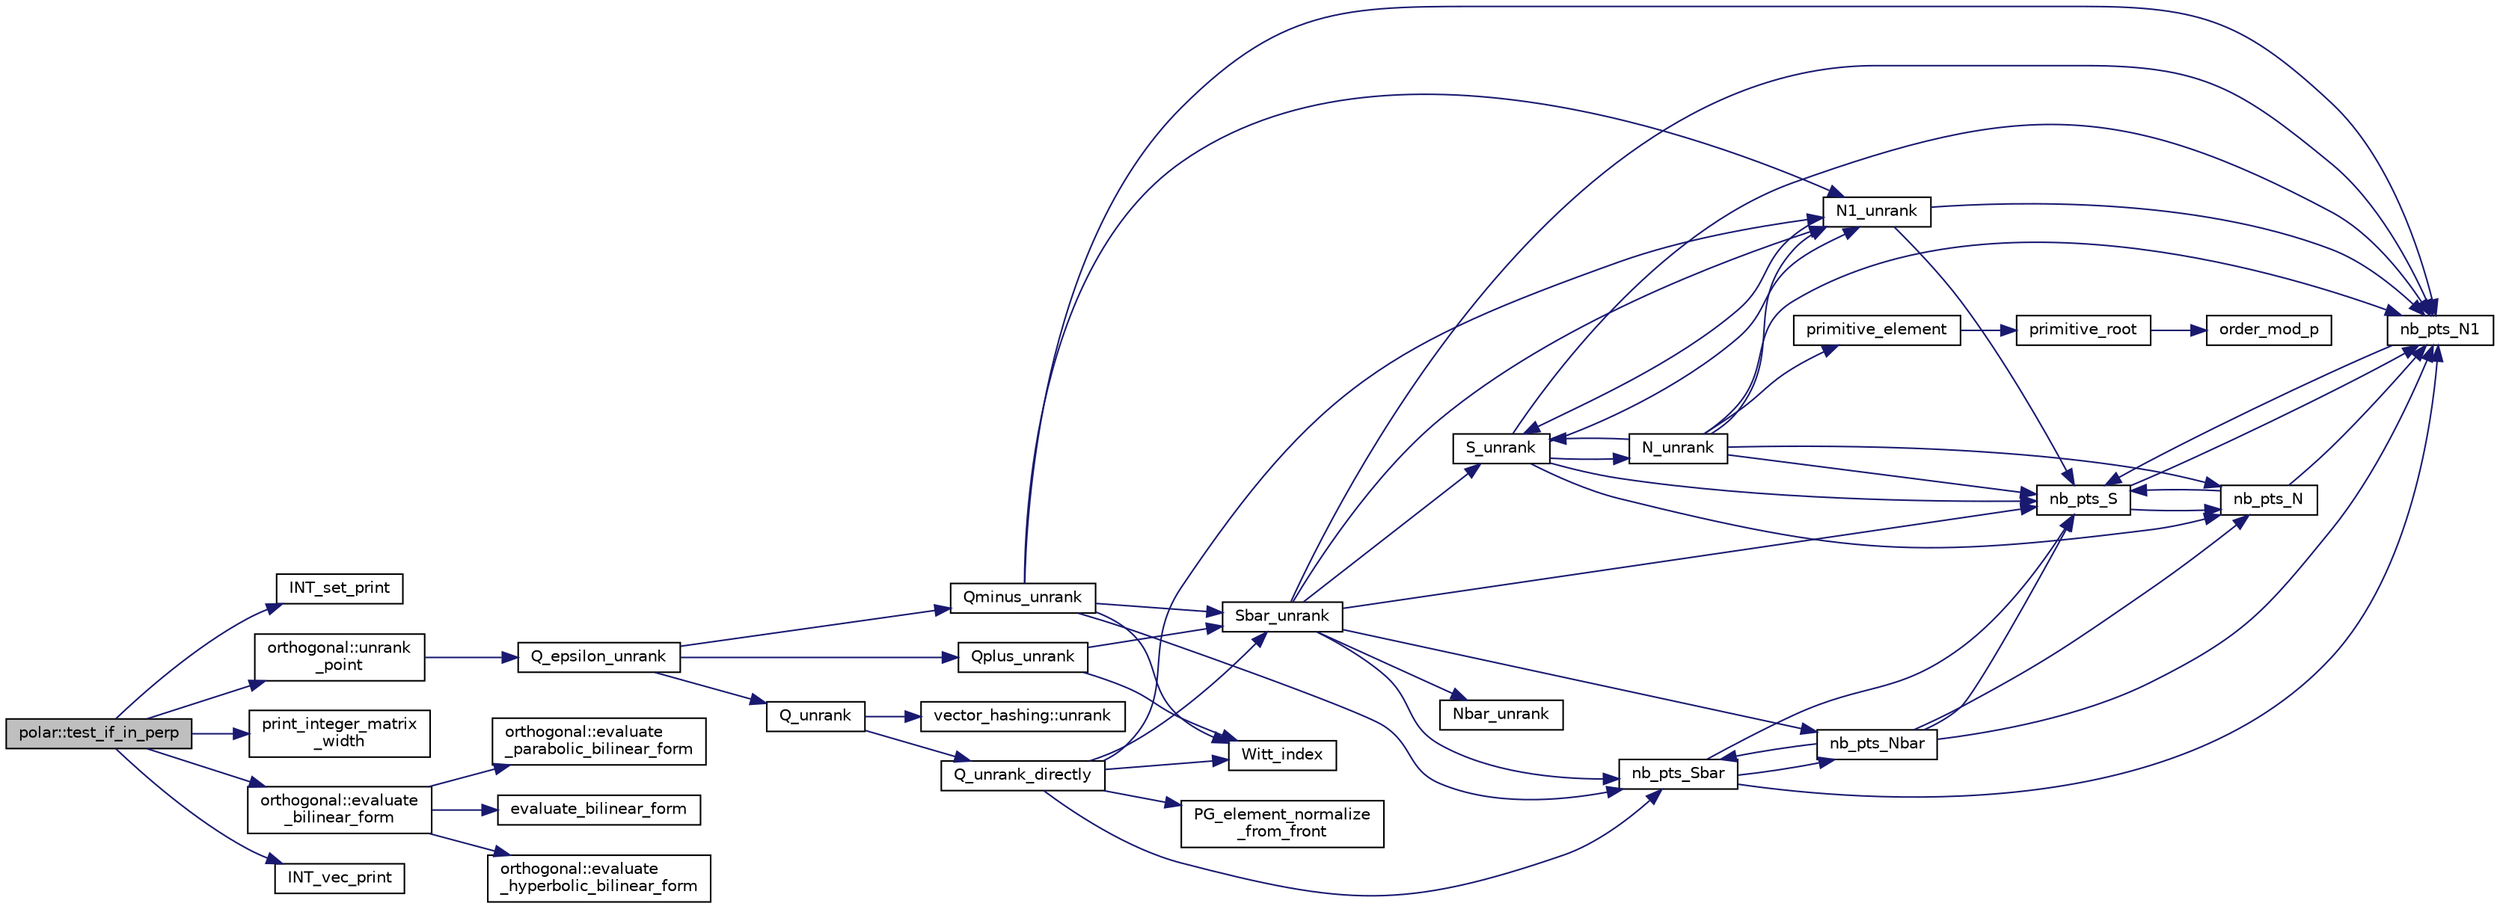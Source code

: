 digraph "polar::test_if_in_perp"
{
  edge [fontname="Helvetica",fontsize="10",labelfontname="Helvetica",labelfontsize="10"];
  node [fontname="Helvetica",fontsize="10",shape=record];
  rankdir="LR";
  Node3993 [label="polar::test_if_in_perp",height=0.2,width=0.4,color="black", fillcolor="grey75", style="filled", fontcolor="black"];
  Node3993 -> Node3994 [color="midnightblue",fontsize="10",style="solid",fontname="Helvetica"];
  Node3994 [label="INT_set_print",height=0.2,width=0.4,color="black", fillcolor="white", style="filled",URL="$df/dbf/sajeeb_8_c.html#a97614645ec11df30e0e896367f91ffd9"];
  Node3993 -> Node3995 [color="midnightblue",fontsize="10",style="solid",fontname="Helvetica"];
  Node3995 [label="orthogonal::unrank\l_point",height=0.2,width=0.4,color="black", fillcolor="white", style="filled",URL="$d7/daa/classorthogonal.html#ab655117100f7c66c19817b84ac5ac0a0"];
  Node3995 -> Node3996 [color="midnightblue",fontsize="10",style="solid",fontname="Helvetica"];
  Node3996 [label="Q_epsilon_unrank",height=0.2,width=0.4,color="black", fillcolor="white", style="filled",URL="$d4/d67/geometry_8h.html#af162c4d30d4a6528299e37551c353e7b"];
  Node3996 -> Node3997 [color="midnightblue",fontsize="10",style="solid",fontname="Helvetica"];
  Node3997 [label="Q_unrank",height=0.2,width=0.4,color="black", fillcolor="white", style="filled",URL="$db/da0/lib_2foundations_2geometry_2orthogonal__points_8_c.html#a6d02923d5b54ef796934e753e6f5b65b"];
  Node3997 -> Node3998 [color="midnightblue",fontsize="10",style="solid",fontname="Helvetica"];
  Node3998 [label="vector_hashing::unrank",height=0.2,width=0.4,color="black", fillcolor="white", style="filled",URL="$d8/daa/classvector__hashing.html#abbebd3a96a6d27a34b9b49af99e2ed3d"];
  Node3997 -> Node3999 [color="midnightblue",fontsize="10",style="solid",fontname="Helvetica"];
  Node3999 [label="Q_unrank_directly",height=0.2,width=0.4,color="black", fillcolor="white", style="filled",URL="$db/da0/lib_2foundations_2geometry_2orthogonal__points_8_c.html#a105e7e72249e78fcf0785c69099d90ce"];
  Node3999 -> Node4000 [color="midnightblue",fontsize="10",style="solid",fontname="Helvetica"];
  Node4000 [label="Witt_index",height=0.2,width=0.4,color="black", fillcolor="white", style="filled",URL="$db/da0/lib_2foundations_2geometry_2orthogonal__points_8_c.html#ab3483ecb9859a6758f82b5327da50534"];
  Node3999 -> Node4001 [color="midnightblue",fontsize="10",style="solid",fontname="Helvetica"];
  Node4001 [label="nb_pts_Sbar",height=0.2,width=0.4,color="black", fillcolor="white", style="filled",URL="$db/da0/lib_2foundations_2geometry_2orthogonal__points_8_c.html#a986dda26505c9934c771578b084f67cc"];
  Node4001 -> Node4002 [color="midnightblue",fontsize="10",style="solid",fontname="Helvetica"];
  Node4002 [label="nb_pts_S",height=0.2,width=0.4,color="black", fillcolor="white", style="filled",URL="$db/da0/lib_2foundations_2geometry_2orthogonal__points_8_c.html#a9bc3dec6e722644d182738102c3e04f3"];
  Node4002 -> Node4003 [color="midnightblue",fontsize="10",style="solid",fontname="Helvetica"];
  Node4003 [label="nb_pts_N",height=0.2,width=0.4,color="black", fillcolor="white", style="filled",URL="$db/da0/lib_2foundations_2geometry_2orthogonal__points_8_c.html#a93e16898c27b1d1c0a6405a7b0615ba6"];
  Node4003 -> Node4002 [color="midnightblue",fontsize="10",style="solid",fontname="Helvetica"];
  Node4003 -> Node4004 [color="midnightblue",fontsize="10",style="solid",fontname="Helvetica"];
  Node4004 [label="nb_pts_N1",height=0.2,width=0.4,color="black", fillcolor="white", style="filled",URL="$db/da0/lib_2foundations_2geometry_2orthogonal__points_8_c.html#ae0f2e1c76523db67b4ec9629ccc35bc6"];
  Node4004 -> Node4002 [color="midnightblue",fontsize="10",style="solid",fontname="Helvetica"];
  Node4002 -> Node4004 [color="midnightblue",fontsize="10",style="solid",fontname="Helvetica"];
  Node4001 -> Node4005 [color="midnightblue",fontsize="10",style="solid",fontname="Helvetica"];
  Node4005 [label="nb_pts_Nbar",height=0.2,width=0.4,color="black", fillcolor="white", style="filled",URL="$db/da0/lib_2foundations_2geometry_2orthogonal__points_8_c.html#a51b4684a176c6841fd3cd6c34c684c2c"];
  Node4005 -> Node4001 [color="midnightblue",fontsize="10",style="solid",fontname="Helvetica"];
  Node4005 -> Node4003 [color="midnightblue",fontsize="10",style="solid",fontname="Helvetica"];
  Node4005 -> Node4002 [color="midnightblue",fontsize="10",style="solid",fontname="Helvetica"];
  Node4005 -> Node4004 [color="midnightblue",fontsize="10",style="solid",fontname="Helvetica"];
  Node4001 -> Node4004 [color="midnightblue",fontsize="10",style="solid",fontname="Helvetica"];
  Node3999 -> Node4006 [color="midnightblue",fontsize="10",style="solid",fontname="Helvetica"];
  Node4006 [label="Sbar_unrank",height=0.2,width=0.4,color="black", fillcolor="white", style="filled",URL="$db/da0/lib_2foundations_2geometry_2orthogonal__points_8_c.html#a65d9b9ccfff12dd92f4f4e8360701c98"];
  Node4006 -> Node4001 [color="midnightblue",fontsize="10",style="solid",fontname="Helvetica"];
  Node4006 -> Node4002 [color="midnightblue",fontsize="10",style="solid",fontname="Helvetica"];
  Node4006 -> Node4007 [color="midnightblue",fontsize="10",style="solid",fontname="Helvetica"];
  Node4007 [label="S_unrank",height=0.2,width=0.4,color="black", fillcolor="white", style="filled",URL="$db/da0/lib_2foundations_2geometry_2orthogonal__points_8_c.html#a18964a35af25f1b4a85f4eaeb1543d92"];
  Node4007 -> Node4002 [color="midnightblue",fontsize="10",style="solid",fontname="Helvetica"];
  Node4007 -> Node4003 [color="midnightblue",fontsize="10",style="solid",fontname="Helvetica"];
  Node4007 -> Node4004 [color="midnightblue",fontsize="10",style="solid",fontname="Helvetica"];
  Node4007 -> Node4008 [color="midnightblue",fontsize="10",style="solid",fontname="Helvetica"];
  Node4008 [label="N_unrank",height=0.2,width=0.4,color="black", fillcolor="white", style="filled",URL="$db/da0/lib_2foundations_2geometry_2orthogonal__points_8_c.html#ab79724bd19da3bc1b383550113f9d7aa"];
  Node4008 -> Node4002 [color="midnightblue",fontsize="10",style="solid",fontname="Helvetica"];
  Node4008 -> Node4003 [color="midnightblue",fontsize="10",style="solid",fontname="Helvetica"];
  Node4008 -> Node4007 [color="midnightblue",fontsize="10",style="solid",fontname="Helvetica"];
  Node4008 -> Node4004 [color="midnightblue",fontsize="10",style="solid",fontname="Helvetica"];
  Node4008 -> Node4009 [color="midnightblue",fontsize="10",style="solid",fontname="Helvetica"];
  Node4009 [label="N1_unrank",height=0.2,width=0.4,color="black", fillcolor="white", style="filled",URL="$db/da0/lib_2foundations_2geometry_2orthogonal__points_8_c.html#aa9427e27f7f207c1baff3a34cc5d78cf"];
  Node4009 -> Node4002 [color="midnightblue",fontsize="10",style="solid",fontname="Helvetica"];
  Node4009 -> Node4004 [color="midnightblue",fontsize="10",style="solid",fontname="Helvetica"];
  Node4009 -> Node4007 [color="midnightblue",fontsize="10",style="solid",fontname="Helvetica"];
  Node4008 -> Node4010 [color="midnightblue",fontsize="10",style="solid",fontname="Helvetica"];
  Node4010 [label="primitive_element",height=0.2,width=0.4,color="black", fillcolor="white", style="filled",URL="$db/da0/lib_2foundations_2geometry_2orthogonal__points_8_c.html#a97350390ec02c8cd9f54751708e28768"];
  Node4010 -> Node4011 [color="midnightblue",fontsize="10",style="solid",fontname="Helvetica"];
  Node4011 [label="primitive_root",height=0.2,width=0.4,color="black", fillcolor="white", style="filled",URL="$de/dc5/algebra__and__number__theory_8h.html#a0b6f7619d12ff2c4e60b852b820b0972"];
  Node4011 -> Node4012 [color="midnightblue",fontsize="10",style="solid",fontname="Helvetica"];
  Node4012 [label="order_mod_p",height=0.2,width=0.4,color="black", fillcolor="white", style="filled",URL="$df/dda/number__theory_8_c.html#aa38aa7e68ab81726a4462995135456b2"];
  Node4007 -> Node4009 [color="midnightblue",fontsize="10",style="solid",fontname="Helvetica"];
  Node4006 -> Node4005 [color="midnightblue",fontsize="10",style="solid",fontname="Helvetica"];
  Node4006 -> Node4004 [color="midnightblue",fontsize="10",style="solid",fontname="Helvetica"];
  Node4006 -> Node4013 [color="midnightblue",fontsize="10",style="solid",fontname="Helvetica"];
  Node4013 [label="Nbar_unrank",height=0.2,width=0.4,color="black", fillcolor="white", style="filled",URL="$db/da0/lib_2foundations_2geometry_2orthogonal__points_8_c.html#ad641d8fb061c898a2c18266e263fb278"];
  Node4006 -> Node4009 [color="midnightblue",fontsize="10",style="solid",fontname="Helvetica"];
  Node3999 -> Node4014 [color="midnightblue",fontsize="10",style="solid",fontname="Helvetica"];
  Node4014 [label="PG_element_normalize\l_from_front",height=0.2,width=0.4,color="black", fillcolor="white", style="filled",URL="$d4/d67/geometry_8h.html#af675caf5f9975573455c8d93cb56bf95"];
  Node3999 -> Node4009 [color="midnightblue",fontsize="10",style="solid",fontname="Helvetica"];
  Node3996 -> Node4015 [color="midnightblue",fontsize="10",style="solid",fontname="Helvetica"];
  Node4015 [label="Qplus_unrank",height=0.2,width=0.4,color="black", fillcolor="white", style="filled",URL="$db/da0/lib_2foundations_2geometry_2orthogonal__points_8_c.html#ad50512edd586919700e033744b4a03c8"];
  Node4015 -> Node4000 [color="midnightblue",fontsize="10",style="solid",fontname="Helvetica"];
  Node4015 -> Node4006 [color="midnightblue",fontsize="10",style="solid",fontname="Helvetica"];
  Node3996 -> Node4016 [color="midnightblue",fontsize="10",style="solid",fontname="Helvetica"];
  Node4016 [label="Qminus_unrank",height=0.2,width=0.4,color="black", fillcolor="white", style="filled",URL="$db/da0/lib_2foundations_2geometry_2orthogonal__points_8_c.html#ac2dd18f435ab479095b836a483c12c7d"];
  Node4016 -> Node4000 [color="midnightblue",fontsize="10",style="solid",fontname="Helvetica"];
  Node4016 -> Node4001 [color="midnightblue",fontsize="10",style="solid",fontname="Helvetica"];
  Node4016 -> Node4006 [color="midnightblue",fontsize="10",style="solid",fontname="Helvetica"];
  Node4016 -> Node4004 [color="midnightblue",fontsize="10",style="solid",fontname="Helvetica"];
  Node4016 -> Node4009 [color="midnightblue",fontsize="10",style="solid",fontname="Helvetica"];
  Node3993 -> Node4017 [color="midnightblue",fontsize="10",style="solid",fontname="Helvetica"];
  Node4017 [label="print_integer_matrix\l_width",height=0.2,width=0.4,color="black", fillcolor="white", style="filled",URL="$d5/db4/io__and__os_8h.html#aa78f3e73fc2179251bd15adbcc31573f"];
  Node3993 -> Node4018 [color="midnightblue",fontsize="10",style="solid",fontname="Helvetica"];
  Node4018 [label="orthogonal::evaluate\l_bilinear_form",height=0.2,width=0.4,color="black", fillcolor="white", style="filled",URL="$d7/daa/classorthogonal.html#a1cb22ce04ab60e22852f610ec3fe5c98"];
  Node4018 -> Node4019 [color="midnightblue",fontsize="10",style="solid",fontname="Helvetica"];
  Node4019 [label="orthogonal::evaluate\l_hyperbolic_bilinear_form",height=0.2,width=0.4,color="black", fillcolor="white", style="filled",URL="$d7/daa/classorthogonal.html#a839dc01b1c59a23b054ccf70c00cc9c9"];
  Node4018 -> Node4020 [color="midnightblue",fontsize="10",style="solid",fontname="Helvetica"];
  Node4020 [label="orthogonal::evaluate\l_parabolic_bilinear_form",height=0.2,width=0.4,color="black", fillcolor="white", style="filled",URL="$d7/daa/classorthogonal.html#a8ee79da4c853cd384a0028cbebbbe0ee"];
  Node4018 -> Node4021 [color="midnightblue",fontsize="10",style="solid",fontname="Helvetica"];
  Node4021 [label="evaluate_bilinear_form",height=0.2,width=0.4,color="black", fillcolor="white", style="filled",URL="$d4/d67/geometry_8h.html#ab6f6bfa144b4d2700e3ed27497d83d5f"];
  Node3993 -> Node4022 [color="midnightblue",fontsize="10",style="solid",fontname="Helvetica"];
  Node4022 [label="INT_vec_print",height=0.2,width=0.4,color="black", fillcolor="white", style="filled",URL="$df/dbf/sajeeb_8_c.html#a79a5901af0b47dd0d694109543c027fe"];
}
